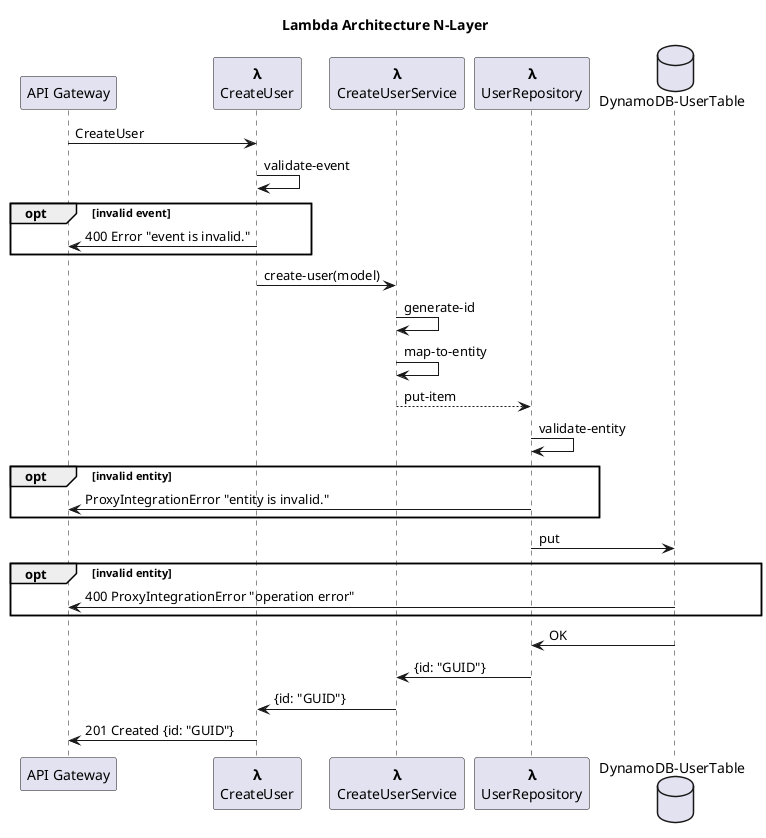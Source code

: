 @startuml
' to generate svg from puml use:
' plantuml -tsvg CreateCustomer.puml
' details https://plantuml.com/command-line
title Lambda Architecture N-Layer

participant "API Gateway" as API
participant "**<U+03BB>**\nCreateUser" as handler
participant "**<U+03BB>**\nCreateUserService" as service
participant "**<U+03BB>**\nUserRepository" as repository
database "DynamoDB-UserTable" as DynamoDB


API -> handler: CreateUser

handler -> handler: validate-event
opt invalid event
    handler -> API: 400 Error "event is invalid."
end
handler -> service: create-user(model)
service -> service: generate-id
service -> service: map-to-entity

service --> repository: put-item
repository -> repository: validate-entity
opt invalid entity
    repository -> API: ProxyIntegrationError "entity is invalid."
end

repository -> DynamoDB: put
opt invalid entity
    DynamoDB -> API: 400 ProxyIntegrationError "operation error"
end
DynamoDB -> repository: OK
repository -> service: {id: "GUID"}
service -> handler: {id: "GUID"}
handler -> API: 201 Created {id: "GUID"}

@enduml
